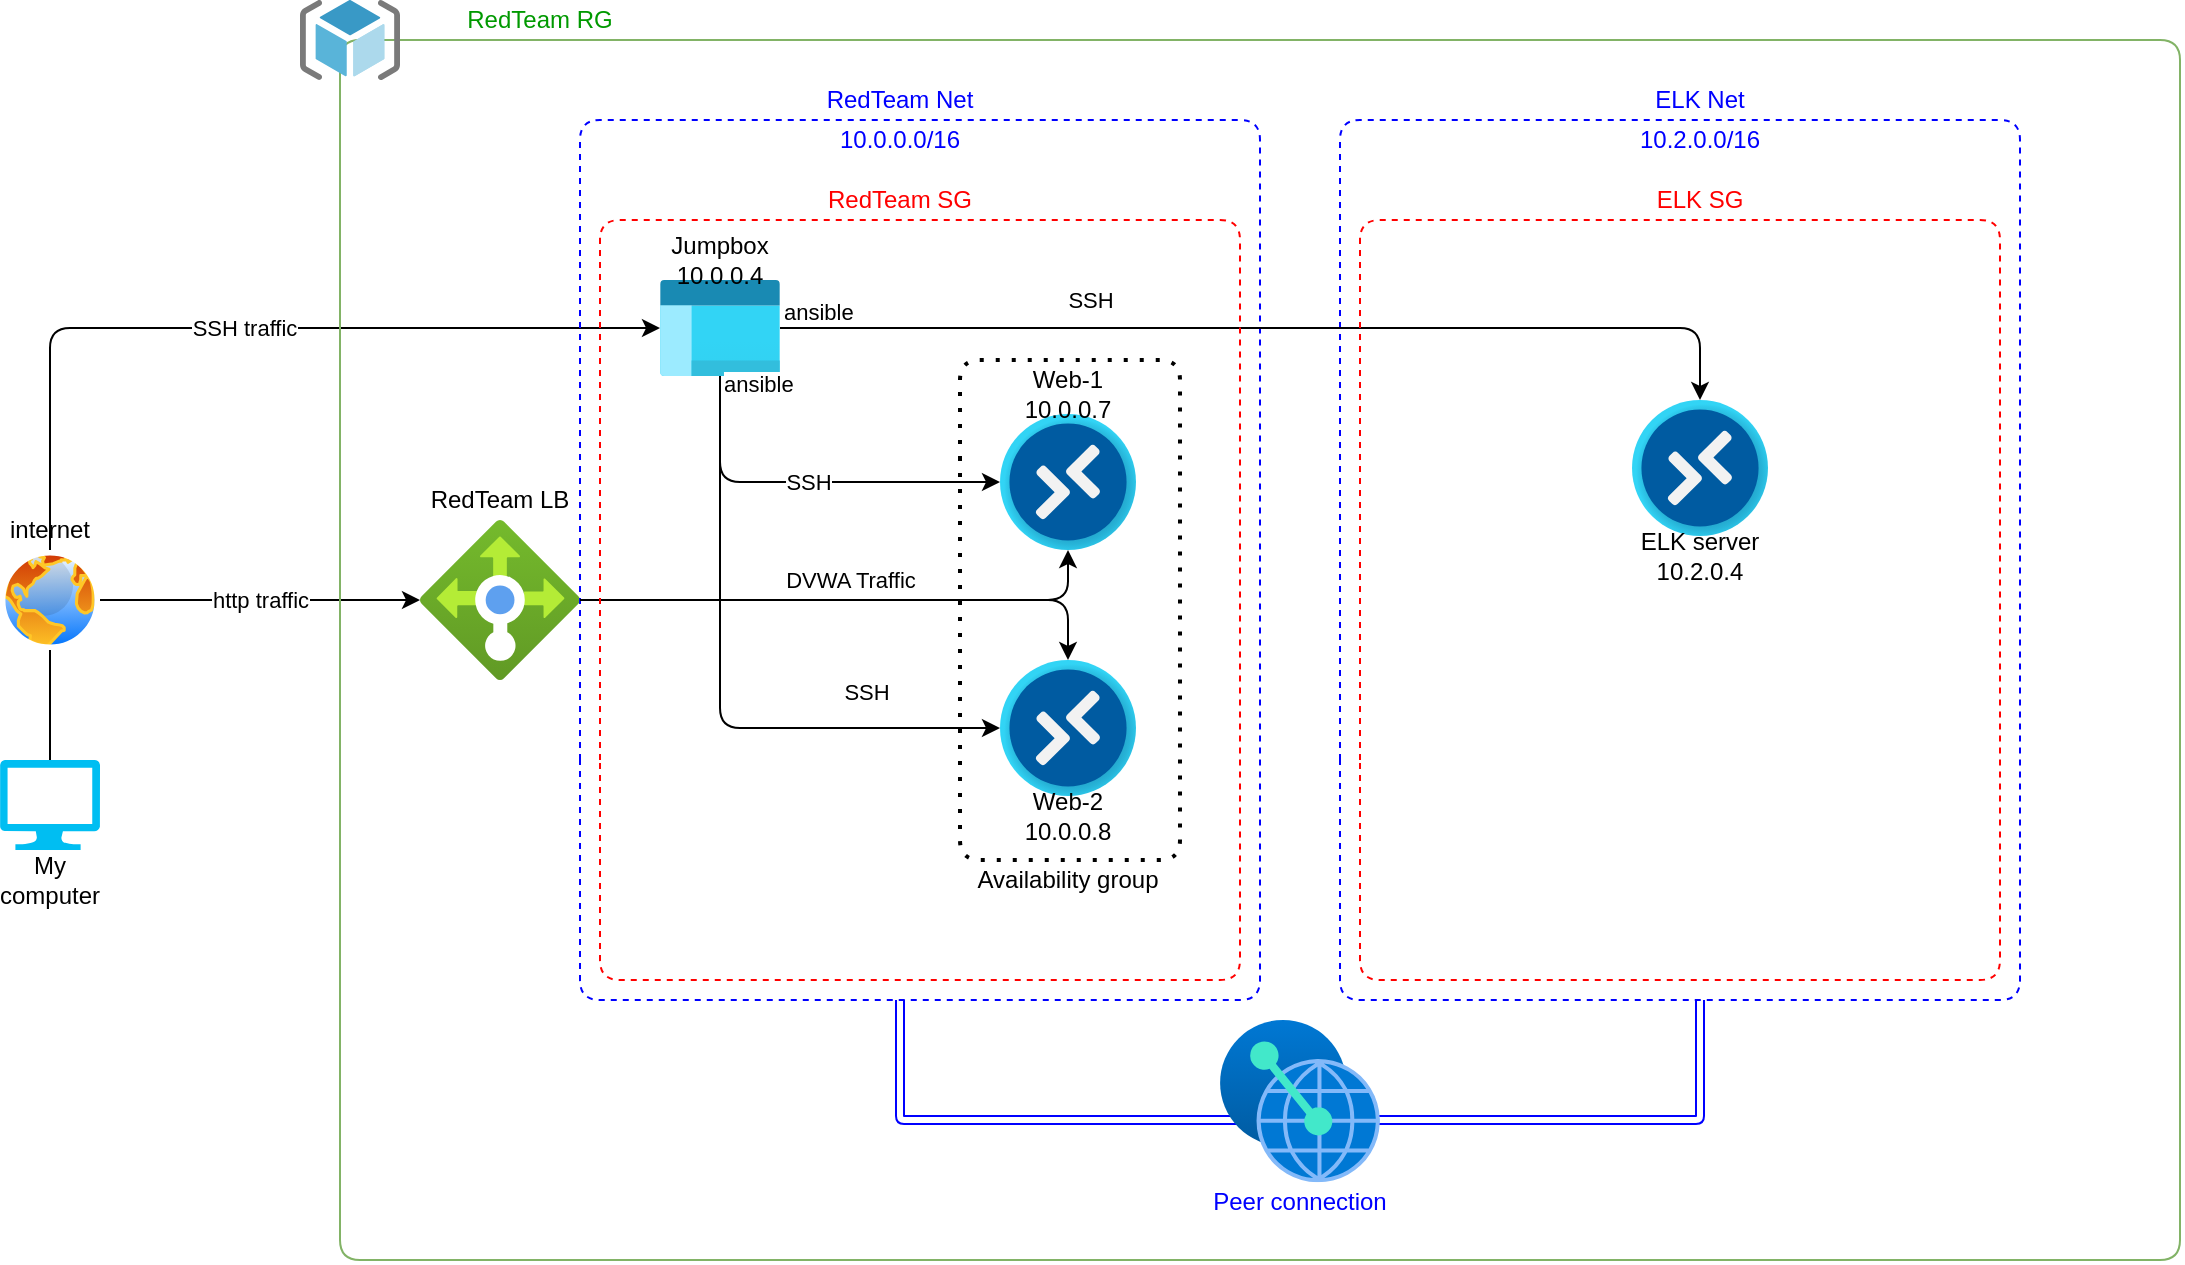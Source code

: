 <mxfile version="14.5.0" type="device"><diagram id="3zYKTGOyacy9IYp8nFTs" name="Page-1"><mxGraphModel dx="1822" dy="734" grid="1" gridSize="10" guides="1" tooltips="1" connect="1" arrows="1" fold="1" page="0" pageScale="1" pageWidth="850" pageHeight="1100" math="0" shadow="0"><root><mxCell id="0"/><mxCell id="1" parent="0"/><mxCell id="3haeKysiNok2e4HDiRPH-2" value="" style="aspect=fixed;html=1;points=[];align=center;image;fontSize=12;image=img/lib/azure2/networking/Load_Balancers.svg;" vertex="1" parent="1"><mxGeometry x="160" y="640" width="80" height="80" as="geometry"/></mxCell><mxCell id="3haeKysiNok2e4HDiRPH-6" value="" style="aspect=fixed;perimeter=ellipsePerimeter;html=1;align=center;shadow=0;dashed=0;spacingTop=3;image;image=img/lib/active_directory/internet_globe.svg;" vertex="1" parent="1"><mxGeometry x="-50" y="655" width="50" height="50" as="geometry"/></mxCell><mxCell id="3haeKysiNok2e4HDiRPH-7" value="" style="verticalLabelPosition=bottom;html=1;verticalAlign=top;align=center;strokeColor=none;fillColor=#00BEF2;shape=mxgraph.azure.computer;pointerEvents=1;" vertex="1" parent="1"><mxGeometry x="-50" y="760" width="50" height="45" as="geometry"/></mxCell><mxCell id="3haeKysiNok2e4HDiRPH-16" value="" style="aspect=fixed;html=1;points=[];align=center;image;fontSize=12;image=img/lib/azure2/other/Windows_Virtual_Desktop.svg;" vertex="1" parent="1"><mxGeometry x="450" y="587" width="68" height="68" as="geometry"/></mxCell><mxCell id="3haeKysiNok2e4HDiRPH-17" value="" style="aspect=fixed;html=1;points=[];align=center;image;fontSize=12;image=img/lib/azure2/other/Windows_Virtual_Desktop.svg;" vertex="1" parent="1"><mxGeometry x="450" y="710" width="68" height="68" as="geometry"/></mxCell><mxCell id="3haeKysiNok2e4HDiRPH-18" value="" style="aspect=fixed;html=1;points=[];align=center;image;fontSize=12;image=img/lib/azure2/general/Management_Portal.svg;" vertex="1" parent="1"><mxGeometry x="280" y="520" width="60" height="48" as="geometry"/></mxCell><mxCell id="3haeKysiNok2e4HDiRPH-19" value="" style="endArrow=classic;html=1;exitX=1;exitY=0.5;exitDx=0;exitDy=0;" edge="1" parent="1" source="3haeKysiNok2e4HDiRPH-6"><mxGeometry relative="1" as="geometry"><mxPoint x="-60" y="490" as="sourcePoint"/><mxPoint x="160" y="680" as="targetPoint"/></mxGeometry></mxCell><mxCell id="3haeKysiNok2e4HDiRPH-20" value="http traffic" style="edgeLabel;resizable=0;html=1;align=center;verticalAlign=middle;" connectable="0" vertex="1" parent="3haeKysiNok2e4HDiRPH-19"><mxGeometry relative="1" as="geometry"/></mxCell><mxCell id="3haeKysiNok2e4HDiRPH-21" value="My computer" style="text;html=1;strokeColor=none;fillColor=none;align=center;verticalAlign=middle;whiteSpace=wrap;rounded=0;" vertex="1" parent="1"><mxGeometry x="-45" y="810" width="40" height="20" as="geometry"/></mxCell><mxCell id="3haeKysiNok2e4HDiRPH-22" value="internet" style="text;html=1;strokeColor=none;fillColor=none;align=center;verticalAlign=middle;whiteSpace=wrap;rounded=0;" vertex="1" parent="1"><mxGeometry x="-45" y="635" width="40" height="20" as="geometry"/></mxCell><mxCell id="3haeKysiNok2e4HDiRPH-23" value="RedTeam LB" style="text;html=1;strokeColor=none;fillColor=none;align=center;verticalAlign=middle;whiteSpace=wrap;rounded=0;" vertex="1" parent="1"><mxGeometry x="160" y="620" width="80" height="20" as="geometry"/></mxCell><mxCell id="3haeKysiNok2e4HDiRPH-24" value="Jumpbox&lt;br&gt;10.0.0.4" style="text;html=1;strokeColor=none;fillColor=none;align=center;verticalAlign=middle;whiteSpace=wrap;rounded=0;" vertex="1" parent="1"><mxGeometry x="290" y="500" width="40" height="20" as="geometry"/></mxCell><mxCell id="3haeKysiNok2e4HDiRPH-25" value="" style="endArrow=classic;html=1;exitX=0.5;exitY=0;exitDx=0;exitDy=0;entryX=0;entryY=0.5;entryDx=0;entryDy=0;entryPerimeter=0;" edge="1" parent="1" source="3haeKysiNok2e4HDiRPH-6" target="3haeKysiNok2e4HDiRPH-18"><mxGeometry relative="1" as="geometry"><mxPoint x="50" y="570" as="sourcePoint"/><mxPoint x="150" y="570" as="targetPoint"/><Array as="points"><mxPoint x="-25" y="544"/></Array></mxGeometry></mxCell><mxCell id="3haeKysiNok2e4HDiRPH-26" value="SSH traffic" style="edgeLabel;resizable=0;html=1;align=center;verticalAlign=middle;" connectable="0" vertex="1" parent="3haeKysiNok2e4HDiRPH-25"><mxGeometry relative="1" as="geometry"/></mxCell><mxCell id="3haeKysiNok2e4HDiRPH-28" value="" style="endArrow=none;dashed=1;html=1;strokeColor=#0000FF;" edge="1" parent="1"><mxGeometry width="50" height="50" relative="1" as="geometry"><mxPoint x="240" y="760" as="sourcePoint"/><mxPoint x="240" y="760" as="targetPoint"/><Array as="points"><mxPoint x="240" y="440"/><mxPoint x="580" y="440"/><mxPoint x="580" y="880"/><mxPoint x="240" y="880"/></Array></mxGeometry></mxCell><mxCell id="3haeKysiNok2e4HDiRPH-31" value="Web-1&lt;br&gt;10.0.0.7" style="text;html=1;strokeColor=none;fillColor=none;align=center;verticalAlign=middle;whiteSpace=wrap;rounded=0;" vertex="1" parent="1"><mxGeometry x="464" y="567" width="40" height="20" as="geometry"/></mxCell><mxCell id="3haeKysiNok2e4HDiRPH-33" value="Web-2&lt;br&gt;10.0.0.8" style="text;html=1;strokeColor=none;fillColor=none;align=center;verticalAlign=middle;whiteSpace=wrap;rounded=0;" vertex="1" parent="1"><mxGeometry x="464" y="778" width="40" height="20" as="geometry"/></mxCell><mxCell id="3haeKysiNok2e4HDiRPH-36" value="" style="endArrow=none;html=1;entryX=0.5;entryY=1;entryDx=0;entryDy=0;exitX=0.5;exitY=0;exitDx=0;exitDy=0;exitPerimeter=0;" edge="1" parent="1" source="3haeKysiNok2e4HDiRPH-7" target="3haeKysiNok2e4HDiRPH-6"><mxGeometry width="50" height="50" relative="1" as="geometry"><mxPoint x="80" y="830" as="sourcePoint"/><mxPoint x="130" y="780" as="targetPoint"/></mxGeometry></mxCell><mxCell id="3haeKysiNok2e4HDiRPH-39" value="" style="endArrow=classic;html=1;exitX=0.5;exitY=1;exitDx=0;exitDy=0;exitPerimeter=0;entryX=0;entryY=0.5;entryDx=0;entryDy=0;entryPerimeter=0;" edge="1" parent="1" source="3haeKysiNok2e4HDiRPH-18" target="3haeKysiNok2e4HDiRPH-16"><mxGeometry relative="1" as="geometry"><mxPoint x="290" y="605.5" as="sourcePoint"/><mxPoint x="450" y="605.5" as="targetPoint"/><Array as="points"><mxPoint x="310" y="621"/></Array></mxGeometry></mxCell><mxCell id="3haeKysiNok2e4HDiRPH-40" value="SSH" style="edgeLabel;resizable=0;html=1;align=center;verticalAlign=middle;" connectable="0" vertex="1" parent="3haeKysiNok2e4HDiRPH-39"><mxGeometry relative="1" as="geometry"/></mxCell><mxCell id="3haeKysiNok2e4HDiRPH-41" value="ansible" style="edgeLabel;resizable=0;html=1;align=left;verticalAlign=bottom;" connectable="0" vertex="1" parent="3haeKysiNok2e4HDiRPH-39"><mxGeometry x="-1" relative="1" as="geometry"><mxPoint y="12" as="offset"/></mxGeometry></mxCell><mxCell id="3haeKysiNok2e4HDiRPH-42" value="" style="endArrow=classic;html=1;exitX=0.5;exitY=1;exitDx=0;exitDy=0;exitPerimeter=0;entryX=0;entryY=0.5;entryDx=0;entryDy=0;entryPerimeter=0;" edge="1" parent="1" source="3haeKysiNok2e4HDiRPH-18" target="3haeKysiNok2e4HDiRPH-17"><mxGeometry relative="1" as="geometry"><mxPoint x="280" y="630" as="sourcePoint"/><mxPoint x="410" y="660" as="targetPoint"/><Array as="points"><mxPoint x="310" y="744"/></Array></mxGeometry></mxCell><mxCell id="3haeKysiNok2e4HDiRPH-43" value="SSH" style="edgeLabel;resizable=0;html=1;align=center;verticalAlign=middle;" connectable="0" vertex="1" parent="3haeKysiNok2e4HDiRPH-42"><mxGeometry relative="1" as="geometry"><mxPoint x="73" as="offset"/></mxGeometry></mxCell><mxCell id="3haeKysiNok2e4HDiRPH-44" value="" style="endArrow=classic;html=1;entryX=0.5;entryY=1;entryDx=0;entryDy=0;entryPerimeter=0;" edge="1" parent="1" source="3haeKysiNok2e4HDiRPH-2" target="3haeKysiNok2e4HDiRPH-16"><mxGeometry relative="1" as="geometry"><mxPoint x="350" y="680" as="sourcePoint"/><mxPoint x="550" y="680" as="targetPoint"/><Array as="points"><mxPoint x="484" y="680"/></Array></mxGeometry></mxCell><mxCell id="3haeKysiNok2e4HDiRPH-45" value="DVWA Traffic" style="edgeLabel;resizable=0;html=1;align=center;verticalAlign=middle;" connectable="0" vertex="1" parent="3haeKysiNok2e4HDiRPH-44"><mxGeometry relative="1" as="geometry"><mxPoint y="-10" as="offset"/></mxGeometry></mxCell><mxCell id="3haeKysiNok2e4HDiRPH-48" value="" style="endArrow=classic;html=1;entryX=0.5;entryY=0;entryDx=0;entryDy=0;entryPerimeter=0;" edge="1" parent="1" source="3haeKysiNok2e4HDiRPH-2" target="3haeKysiNok2e4HDiRPH-17"><mxGeometry relative="1" as="geometry"><mxPoint x="320" y="700" as="sourcePoint"/><mxPoint x="550" y="680" as="targetPoint"/><Array as="points"><mxPoint x="484" y="680"/></Array></mxGeometry></mxCell><mxCell id="3haeKysiNok2e4HDiRPH-51" value="" style="endArrow=none;html=1;fillColor=#d5e8d4;strokeColor=#82b366;" edge="1" parent="1"><mxGeometry width="50" height="50" relative="1" as="geometry"><mxPoint x="120" y="950" as="sourcePoint"/><mxPoint x="120" y="950" as="targetPoint"/><Array as="points"><mxPoint x="120" y="400"/><mxPoint x="1040" y="400"/><mxPoint x="1040" y="1010"/><mxPoint x="120" y="1010"/></Array></mxGeometry></mxCell><mxCell id="3haeKysiNok2e4HDiRPH-53" value="" style="endArrow=none;dashed=1;html=1;strokeColor=#0000FF;" edge="1" parent="1"><mxGeometry width="50" height="50" relative="1" as="geometry"><mxPoint x="620" y="760" as="sourcePoint"/><mxPoint x="620" y="760" as="targetPoint"/><Array as="points"><mxPoint x="620" y="440"/><mxPoint x="960" y="440"/><mxPoint x="960" y="880"/><mxPoint x="620" y="880"/></Array></mxGeometry></mxCell><mxCell id="3haeKysiNok2e4HDiRPH-55" value="RedTeam Net" style="text;html=1;strokeColor=none;fillColor=none;align=center;verticalAlign=middle;whiteSpace=wrap;rounded=0;fontColor=#0000FF;" vertex="1" parent="1"><mxGeometry x="360" y="420" width="80" height="20" as="geometry"/></mxCell><mxCell id="3haeKysiNok2e4HDiRPH-56" value="ELK Net" style="text;html=1;strokeColor=none;fillColor=none;align=center;verticalAlign=middle;whiteSpace=wrap;rounded=0;fontColor=#0000FF;" vertex="1" parent="1"><mxGeometry x="760" y="420" width="80" height="20" as="geometry"/></mxCell><mxCell id="3haeKysiNok2e4HDiRPH-57" value="" style="aspect=fixed;html=1;points=[];align=center;image;fontSize=12;image=img/lib/azure2/other/Windows_Virtual_Desktop.svg;" vertex="1" parent="1"><mxGeometry x="766" y="580" width="68" height="68" as="geometry"/></mxCell><mxCell id="3haeKysiNok2e4HDiRPH-58" value="ELK server&lt;br&gt;10.2.0.4" style="text;html=1;strokeColor=none;fillColor=none;align=center;verticalAlign=middle;whiteSpace=wrap;rounded=0;" vertex="1" parent="1"><mxGeometry x="760" y="648" width="80" height="20" as="geometry"/></mxCell><mxCell id="3haeKysiNok2e4HDiRPH-59" value="" style="endArrow=classic;html=1;entryX=0.5;entryY=0;entryDx=0;entryDy=0;entryPerimeter=0;exitX=1;exitY=0.5;exitDx=0;exitDy=0;exitPerimeter=0;" edge="1" parent="1" source="3haeKysiNok2e4HDiRPH-18" target="3haeKysiNok2e4HDiRPH-57"><mxGeometry relative="1" as="geometry"><mxPoint x="309" y="544" as="sourcePoint"/><mxPoint x="850" y="544" as="targetPoint"/><Array as="points"><mxPoint x="800" y="544"/></Array></mxGeometry></mxCell><mxCell id="3haeKysiNok2e4HDiRPH-60" value="SSH" style="edgeLabel;resizable=0;html=1;align=center;verticalAlign=middle;" connectable="0" vertex="1" parent="3haeKysiNok2e4HDiRPH-59"><mxGeometry relative="1" as="geometry"><mxPoint x="-93" y="-14" as="offset"/></mxGeometry></mxCell><mxCell id="3haeKysiNok2e4HDiRPH-61" value="" style="endArrow=none;dashed=1;html=1;dashPattern=1 3;strokeWidth=2;" edge="1" parent="1"><mxGeometry width="50" height="50" relative="1" as="geometry"><mxPoint x="430" y="610" as="sourcePoint"/><mxPoint x="430" y="610" as="targetPoint"/><Array as="points"><mxPoint x="430" y="560"/><mxPoint x="540" y="560"/><mxPoint x="540" y="810"/><mxPoint x="430" y="810"/></Array></mxGeometry></mxCell><mxCell id="3haeKysiNok2e4HDiRPH-62" value="10.0.0.0/16" style="text;html=1;strokeColor=none;fillColor=none;align=center;verticalAlign=middle;whiteSpace=wrap;rounded=0;fontColor=#0000FF;" vertex="1" parent="1"><mxGeometry x="360" y="440" width="80" height="20" as="geometry"/></mxCell><mxCell id="3haeKysiNok2e4HDiRPH-63" value="10.2.0.0/16" style="text;html=1;strokeColor=none;fillColor=none;align=center;verticalAlign=middle;whiteSpace=wrap;rounded=0;fontColor=#0000FF;" vertex="1" parent="1"><mxGeometry x="760" y="440" width="80" height="20" as="geometry"/></mxCell><mxCell id="3haeKysiNok2e4HDiRPH-64" value="" style="endArrow=none;dashed=1;html=1;fillColor=#f8cecc;strokeColor=#FF0000;" edge="1" parent="1"><mxGeometry width="50" height="50" relative="1" as="geometry"><mxPoint x="250" y="760" as="sourcePoint"/><mxPoint x="250" y="760" as="targetPoint"/><Array as="points"><mxPoint x="250" y="490"/><mxPoint x="570" y="490"/><mxPoint x="570" y="870"/><mxPoint x="250" y="870"/></Array></mxGeometry></mxCell><mxCell id="3haeKysiNok2e4HDiRPH-66" value="" style="endArrow=none;dashed=1;html=1;fillColor=#f8cecc;strokeColor=#FF0000;" edge="1" parent="1"><mxGeometry width="50" height="50" relative="1" as="geometry"><mxPoint x="630" y="760" as="sourcePoint"/><mxPoint x="630" y="760" as="targetPoint"/><Array as="points"><mxPoint x="630" y="490"/><mxPoint x="950" y="490"/><mxPoint x="950" y="870"/><mxPoint x="630" y="870"/></Array></mxGeometry></mxCell><mxCell id="3haeKysiNok2e4HDiRPH-67" value="" style="aspect=fixed;html=1;points=[];align=center;image;fontSize=12;image=img/lib/mscae/ResourceGroup.svg;" vertex="1" parent="1"><mxGeometry x="100" y="380" width="50" height="40" as="geometry"/></mxCell><mxCell id="3haeKysiNok2e4HDiRPH-68" value="RedTeam SG" style="text;html=1;align=center;verticalAlign=middle;whiteSpace=wrap;rounded=0;fontColor=#FF0000;" vertex="1" parent="1"><mxGeometry x="360" y="470" width="80" height="20" as="geometry"/></mxCell><mxCell id="3haeKysiNok2e4HDiRPH-69" value="ELK SG" style="text;html=1;align=center;verticalAlign=middle;whiteSpace=wrap;rounded=0;fontColor=#FF0000;" vertex="1" parent="1"><mxGeometry x="760" y="470" width="80" height="20" as="geometry"/></mxCell><mxCell id="3haeKysiNok2e4HDiRPH-70" value="Availability group" style="text;html=1;strokeColor=none;fillColor=none;align=center;verticalAlign=middle;whiteSpace=wrap;rounded=0;" vertex="1" parent="1"><mxGeometry x="429" y="810" width="110" height="20" as="geometry"/></mxCell><mxCell id="3haeKysiNok2e4HDiRPH-71" value="ansible" style="edgeLabel;resizable=0;html=1;align=left;verticalAlign=bottom;" connectable="0" vertex="1" parent="1"><mxGeometry x="340" y="544" as="geometry"/></mxCell><mxCell id="3haeKysiNok2e4HDiRPH-72" value="Peer connection" style="text;html=1;strokeColor=none;fillColor=none;align=center;verticalAlign=middle;whiteSpace=wrap;rounded=0;fontColor=#0000FF;" vertex="1" parent="1"><mxGeometry x="550" y="971.18" width="100" height="20" as="geometry"/></mxCell><mxCell id="3haeKysiNok2e4HDiRPH-73" value="" style="shape=link;html=1;strokeColor=#0000FF;" edge="1" parent="1"><mxGeometry width="100" relative="1" as="geometry"><mxPoint x="400" y="880" as="sourcePoint"/><mxPoint x="800" y="880" as="targetPoint"/><Array as="points"><mxPoint x="400" y="940"/><mxPoint x="800" y="940"/></Array></mxGeometry></mxCell><mxCell id="3haeKysiNok2e4HDiRPH-15" value="" style="aspect=fixed;html=1;points=[];align=center;image;fontSize=12;image=img/lib/azure2/other/Peering_Service.svg;" vertex="1" parent="1"><mxGeometry x="560" y="890" width="80" height="81.18" as="geometry"/></mxCell><mxCell id="3haeKysiNok2e4HDiRPH-74" value="RedTeam RG" style="text;html=1;strokeColor=none;fillColor=none;align=center;verticalAlign=middle;whiteSpace=wrap;rounded=0;fontColor=#009900;" vertex="1" parent="1"><mxGeometry x="160" y="380" width="120" height="20" as="geometry"/></mxCell></root></mxGraphModel></diagram></mxfile>